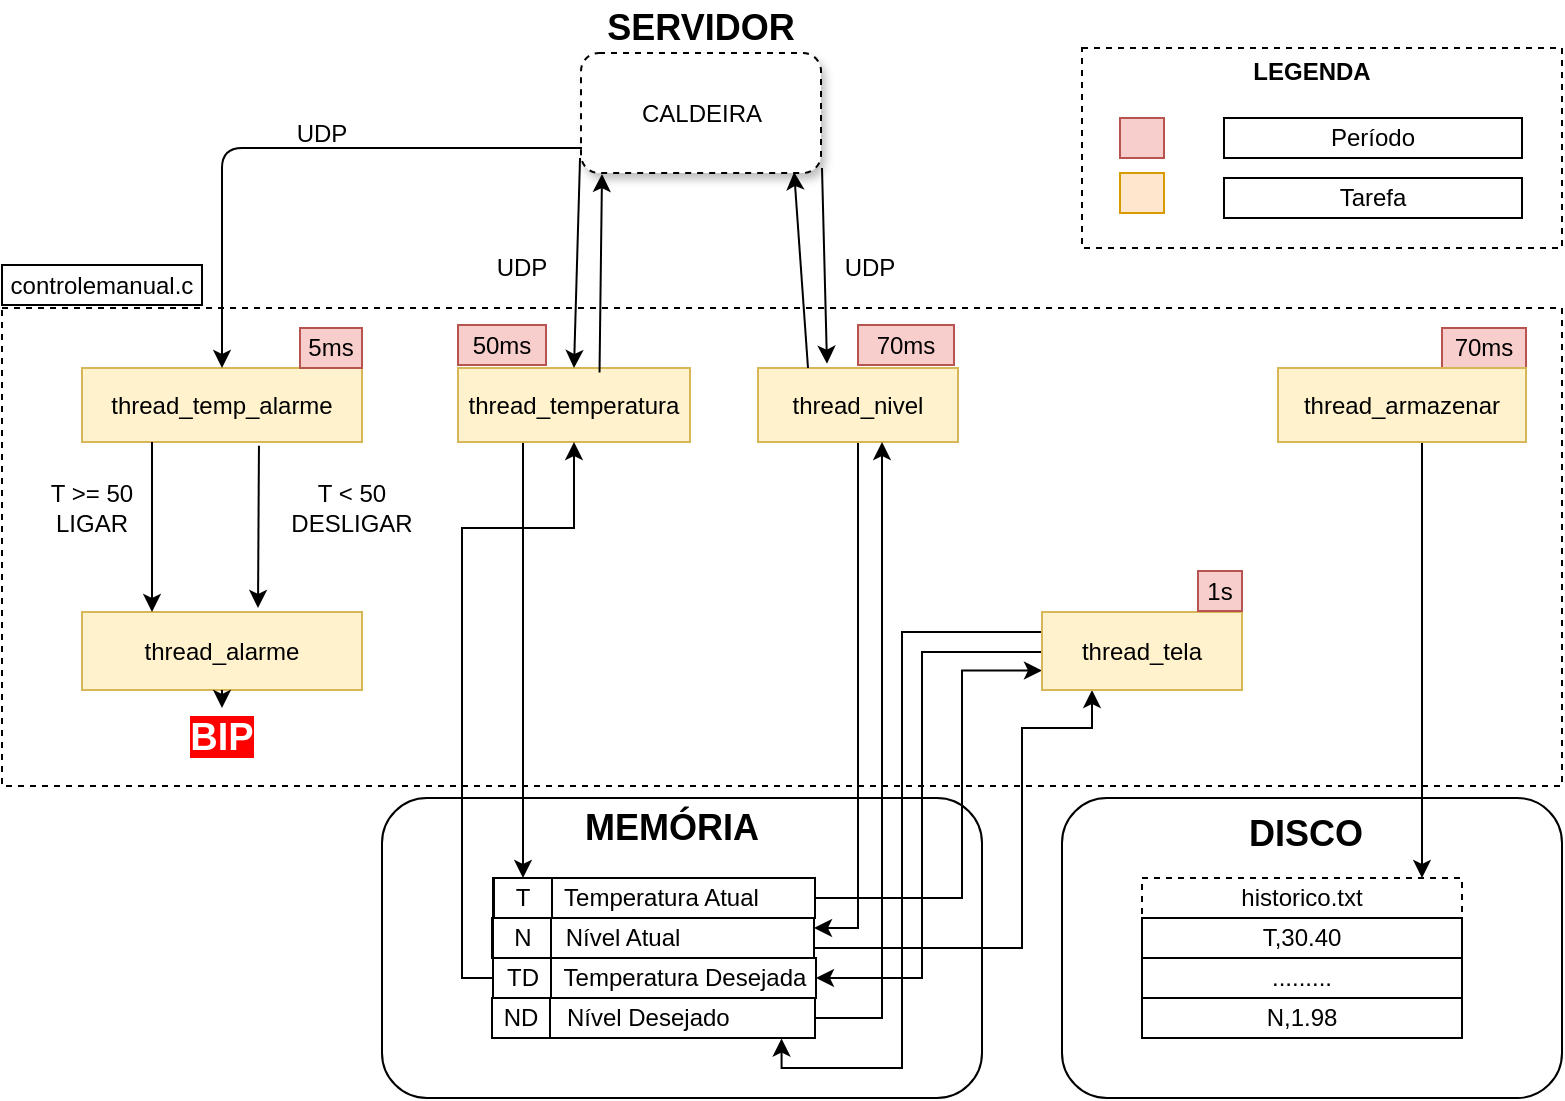 <mxfile version="10.8.0" type="device"><diagram id="hSgA_fHzvFgvI7wsboai" name="Page-1"><mxGraphModel dx="579" dy="298" grid="1" gridSize="10" guides="1" tooltips="1" connect="1" arrows="1" fold="1" page="1" pageScale="1" pageWidth="850" pageHeight="1100" math="0" shadow="0"><root><mxCell id="0"/><mxCell id="1" parent="0"/><mxCell id="8ZnTbV3gfDsN5WlPijNa-48" value="" style="rounded=0;whiteSpace=wrap;html=1;dashed=1;" vertex="1" parent="1"><mxGeometry x="580" y="320" width="240" height="100" as="geometry"/></mxCell><mxCell id="aNRg5QA5qR7dUXn9E-uv-32" value="" style="rounded=0;whiteSpace=wrap;html=1;shadow=0;dashed=1;fillColor=none;" parent="1" vertex="1"><mxGeometry x="40" y="450" width="780" height="239" as="geometry"/></mxCell><mxCell id="8ZnTbV3gfDsN5WlPijNa-8" value="" style="rounded=1;whiteSpace=wrap;html=1;fillColor=none;" vertex="1" parent="1"><mxGeometry x="570" y="695" width="250" height="150" as="geometry"/></mxCell><mxCell id="-gPA7LrC901K9DtJDgpr-1" value="CALDEIRA" style="rounded=1;whiteSpace=wrap;html=1;shadow=1;dashed=1;" parent="1" vertex="1"><mxGeometry x="329.5" y="322.5" width="120" height="60" as="geometry"/></mxCell><mxCell id="-gPA7LrC901K9DtJDgpr-3" value="thread_temp_alarme&lt;br&gt;" style="rounded=0;whiteSpace=wrap;html=1;fillColor=#fff2cc;strokeColor=#d6b656;" parent="1" vertex="1"><mxGeometry x="80" y="480" width="140" height="37" as="geometry"/></mxCell><mxCell id="8ZnTbV3gfDsN5WlPijNa-44" style="edgeStyle=orthogonalEdgeStyle;rounded=0;orthogonalLoop=1;jettySize=auto;html=1;exitX=0.5;exitY=1;exitDx=0;exitDy=0;entryX=1;entryY=0.25;entryDx=0;entryDy=0;" edge="1" parent="1" source="-gPA7LrC901K9DtJDgpr-6" target="-gPA7LrC901K9DtJDgpr-21"><mxGeometry relative="1" as="geometry"/></mxCell><mxCell id="-gPA7LrC901K9DtJDgpr-6" value="thread_nivel&lt;br&gt;" style="rounded=0;whiteSpace=wrap;html=1;fillColor=#fff2cc;strokeColor=#d6b656;" parent="1" vertex="1"><mxGeometry x="418" y="480" width="100" height="37" as="geometry"/></mxCell><mxCell id="-gPA7LrC901K9DtJDgpr-8" value="thread_alarme&lt;br&gt;" style="rounded=0;whiteSpace=wrap;html=1;fillColor=#fff2cc;strokeColor=#d6b656;" parent="1" vertex="1"><mxGeometry x="80" y="602" width="140" height="39" as="geometry"/></mxCell><mxCell id="-gPA7LrC901K9DtJDgpr-11" value="" style="endArrow=classic;html=1;entryX=0.5;entryY=0;entryDx=0;entryDy=0;" parent="1" target="-gPA7LrC901K9DtJDgpr-3" edge="1"><mxGeometry width="50" height="50" relative="1" as="geometry"><mxPoint x="330" y="370" as="sourcePoint"/><mxPoint x="229.5" y="362.5" as="targetPoint"/><Array as="points"><mxPoint x="230" y="370"/><mxPoint x="150" y="370"/></Array></mxGeometry></mxCell><mxCell id="-gPA7LrC901K9DtJDgpr-13" value="" style="endArrow=classic;html=1;entryX=0.345;entryY=-0.058;entryDx=0;entryDy=0;entryPerimeter=0;" parent="1" target="-gPA7LrC901K9DtJDgpr-6" edge="1"><mxGeometry width="50" height="50" relative="1" as="geometry"><mxPoint x="450" y="380" as="sourcePoint"/><mxPoint x="519.5" y="372.5" as="targetPoint"/></mxGeometry></mxCell><mxCell id="-gPA7LrC901K9DtJDgpr-16" value="" style="rounded=1;whiteSpace=wrap;html=1;fillColor=none;" parent="1" vertex="1"><mxGeometry x="230" y="695" width="300" height="150" as="geometry"/></mxCell><mxCell id="8ZnTbV3gfDsN5WlPijNa-42" style="edgeStyle=orthogonalEdgeStyle;rounded=0;orthogonalLoop=1;jettySize=auto;html=1;exitX=1;exitY=0.5;exitDx=0;exitDy=0;entryX=0;entryY=0.75;entryDx=0;entryDy=0;" edge="1" parent="1" source="-gPA7LrC901K9DtJDgpr-18" target="aNRg5QA5qR7dUXn9E-uv-10"><mxGeometry relative="1" as="geometry"><Array as="points"><mxPoint x="520" y="745"/><mxPoint x="520" y="631"/></Array></mxGeometry></mxCell><mxCell id="-gPA7LrC901K9DtJDgpr-18" value="&lt;div style=&quot;text-align: left&quot;&gt;&lt;span&gt;&amp;nbsp; Temperatura Atual&lt;/span&gt;&lt;/div&gt;" style="rounded=0;whiteSpace=wrap;html=1;" parent="1" vertex="1"><mxGeometry x="285.5" y="735" width="161" height="20" as="geometry"/></mxCell><mxCell id="8ZnTbV3gfDsN5WlPijNa-40" style="edgeStyle=orthogonalEdgeStyle;rounded=0;orthogonalLoop=1;jettySize=auto;html=1;exitX=1;exitY=0.5;exitDx=0;exitDy=0;entryX=0.25;entryY=1;entryDx=0;entryDy=0;" edge="1" parent="1" source="-gPA7LrC901K9DtJDgpr-21" target="aNRg5QA5qR7dUXn9E-uv-10"><mxGeometry relative="1" as="geometry"><Array as="points"><mxPoint x="446" y="770"/><mxPoint x="550" y="770"/><mxPoint x="550" y="660"/><mxPoint x="585" y="660"/></Array></mxGeometry></mxCell><mxCell id="-gPA7LrC901K9DtJDgpr-21" value="&lt;div style=&quot;text-align: right&quot;&gt;&lt;span&gt;Nível Atual&amp;nbsp; &amp;nbsp; &amp;nbsp; &amp;nbsp; &amp;nbsp;&lt;/span&gt;&lt;/div&gt;" style="rounded=0;whiteSpace=wrap;html=1;" parent="1" vertex="1"><mxGeometry x="285" y="755" width="161" height="20" as="geometry"/></mxCell><mxCell id="-gPA7LrC901K9DtJDgpr-27" value="&lt;b&gt;&lt;font style=&quot;font-size: 18px&quot;&gt;MEMÓRIA&lt;/font&gt;&lt;/b&gt;" style="text;html=1;strokeColor=none;fillColor=#FFFFFF;align=center;verticalAlign=middle;whiteSpace=wrap;rounded=0;" parent="1" vertex="1"><mxGeometry x="354.5" y="702.5" width="40" height="15" as="geometry"/></mxCell><mxCell id="8ZnTbV3gfDsN5WlPijNa-21" value="" style="edgeStyle=orthogonalEdgeStyle;rounded=0;orthogonalLoop=1;jettySize=auto;html=1;entryX=0.875;entryY=0;entryDx=0;entryDy=0;entryPerimeter=0;" edge="1" parent="1" source="aNRg5QA5qR7dUXn9E-uv-13" target="-gPA7LrC901K9DtJDgpr-41"><mxGeometry relative="1" as="geometry"><Array as="points"><mxPoint x="750" y="570"/><mxPoint x="750" y="570"/></Array></mxGeometry></mxCell><mxCell id="-gPA7LrC901K9DtJDgpr-41" value="historico.txt&lt;br&gt;" style="rounded=0;whiteSpace=wrap;html=1;fillColor=#FFFFFF;dashed=1;" parent="1" vertex="1"><mxGeometry x="610" y="735" width="160" height="20" as="geometry"/></mxCell><mxCell id="-gPA7LrC901K9DtJDgpr-42" value="T,30.40&lt;br&gt;" style="rounded=0;whiteSpace=wrap;html=1;fillColor=#FFFFFF;" parent="1" vertex="1"><mxGeometry x="610" y="755" width="160" height="20" as="geometry"/></mxCell><mxCell id="-gPA7LrC901K9DtJDgpr-50" value="UDP" style="text;html=1;strokeColor=none;fillColor=none;align=center;verticalAlign=middle;whiteSpace=wrap;rounded=0;" parent="1" vertex="1"><mxGeometry x="180" y="352.5" width="40" height="20" as="geometry"/></mxCell><mxCell id="-gPA7LrC901K9DtJDgpr-51" value="UDP" style="text;html=1;strokeColor=none;fillColor=none;align=center;verticalAlign=middle;whiteSpace=wrap;rounded=0;" parent="1" vertex="1"><mxGeometry x="280" y="420" width="40" height="20" as="geometry"/></mxCell><mxCell id="-gPA7LrC901K9DtJDgpr-57" value="UDP" style="text;html=1;strokeColor=none;fillColor=none;align=center;verticalAlign=middle;whiteSpace=wrap;rounded=0;" parent="1" vertex="1"><mxGeometry x="454" y="420" width="40" height="20" as="geometry"/></mxCell><mxCell id="-gPA7LrC901K9DtJDgpr-60" value="&lt;font color=&quot;#ffffff&quot; size=&quot;1&quot;&gt;&lt;b style=&quot;background-color: rgb(255 , 0 , 0) ; font-size: 19px&quot;&gt;BIP&lt;/b&gt;&lt;/font&gt;" style="text;html=1;strokeColor=none;fillColor=none;align=center;verticalAlign=middle;whiteSpace=wrap;rounded=0;" parent="1" vertex="1"><mxGeometry x="110" y="650" width="80" height="30" as="geometry"/></mxCell><mxCell id="-gPA7LrC901K9DtJDgpr-62" value="50ms" style="rounded=0;whiteSpace=wrap;html=1;fillColor=#f8cecc;strokeColor=#b85450;" parent="1" vertex="1"><mxGeometry x="268" y="458.5" width="44" height="20" as="geometry"/></mxCell><mxCell id="-gPA7LrC901K9DtJDgpr-63" value="70ms" style="rounded=0;whiteSpace=wrap;html=1;fillColor=#f8cecc;strokeColor=#b85450;" parent="1" vertex="1"><mxGeometry x="468" y="458.5" width="48" height="20" as="geometry"/></mxCell><mxCell id="-gPA7LrC901K9DtJDgpr-64" value="5ms" style="rounded=0;whiteSpace=wrap;html=1;fillColor=#f8cecc;strokeColor=#b85450;" parent="1" vertex="1"><mxGeometry x="189" y="460" width="31" height="20" as="geometry"/></mxCell><mxCell id="-gPA7LrC901K9DtJDgpr-69" value="70ms" style="rounded=0;whiteSpace=wrap;html=1;fillColor=#f8cecc;strokeColor=#b85450;" parent="1" vertex="1"><mxGeometry x="760" y="460" width="42" height="20" as="geometry"/></mxCell><mxCell id="-gPA7LrC901K9DtJDgpr-73" value="T &amp;gt;= 50&lt;br&gt;LIGAR&lt;br&gt;" style="text;html=1;strokeColor=none;fillColor=none;align=center;verticalAlign=middle;whiteSpace=wrap;rounded=0;" parent="1" vertex="1"><mxGeometry x="60" y="537" width="50" height="25" as="geometry"/></mxCell><mxCell id="-gPA7LrC901K9DtJDgpr-74" value="T &amp;lt; 50&lt;br&gt;DESLIGAR&lt;br&gt;" style="text;html=1;strokeColor=none;fillColor=none;align=center;verticalAlign=middle;whiteSpace=wrap;rounded=0;" parent="1" vertex="1"><mxGeometry x="180" y="537" width="70" height="25" as="geometry"/></mxCell><mxCell id="8ZnTbV3gfDsN5WlPijNa-45" style="edgeStyle=orthogonalEdgeStyle;rounded=0;orthogonalLoop=1;jettySize=auto;html=1;exitX=0.25;exitY=1;exitDx=0;exitDy=0;entryX=0.5;entryY=0;entryDx=0;entryDy=0;" edge="1" parent="1" source="aNRg5QA5qR7dUXn9E-uv-6" target="8ZnTbV3gfDsN5WlPijNa-22"><mxGeometry relative="1" as="geometry"><Array as="points"><mxPoint x="300" y="517"/></Array></mxGeometry></mxCell><mxCell id="aNRg5QA5qR7dUXn9E-uv-6" value="thread_temperatura&lt;br&gt;" style="rounded=0;whiteSpace=wrap;html=1;fillColor=#fff2cc;strokeColor=#d6b656;" parent="1" vertex="1"><mxGeometry x="268" y="480" width="116" height="37" as="geometry"/></mxCell><mxCell id="8ZnTbV3gfDsN5WlPijNa-38" style="edgeStyle=orthogonalEdgeStyle;rounded=0;orthogonalLoop=1;jettySize=auto;html=1;exitX=0.25;exitY=1;exitDx=0;exitDy=0;entryX=1;entryY=0.5;entryDx=0;entryDy=0;" edge="1" parent="1" source="aNRg5QA5qR7dUXn9E-uv-10" target="8ZnTbV3gfDsN5WlPijNa-4"><mxGeometry relative="1" as="geometry"><Array as="points"><mxPoint x="500" y="622"/><mxPoint x="500" y="785"/></Array></mxGeometry></mxCell><mxCell id="8ZnTbV3gfDsN5WlPijNa-39" style="edgeStyle=orthogonalEdgeStyle;rounded=0;orthogonalLoop=1;jettySize=auto;html=1;exitX=0;exitY=0.5;exitDx=0;exitDy=0;entryX=0.896;entryY=1.014;entryDx=0;entryDy=0;entryPerimeter=0;" edge="1" parent="1" source="aNRg5QA5qR7dUXn9E-uv-10" target="8ZnTbV3gfDsN5WlPijNa-5"><mxGeometry relative="1" as="geometry"><Array as="points"><mxPoint x="490" y="612"/><mxPoint x="490" y="830"/><mxPoint x="430" y="830"/></Array></mxGeometry></mxCell><mxCell id="aNRg5QA5qR7dUXn9E-uv-10" value="thread_tela&lt;br&gt;" style="rounded=0;whiteSpace=wrap;html=1;fillColor=#fff2cc;strokeColor=#d6b656;" parent="1" vertex="1"><mxGeometry x="560" y="602" width="100" height="39" as="geometry"/></mxCell><mxCell id="aNRg5QA5qR7dUXn9E-uv-13" value="thread_armazenar&lt;br&gt;" style="rounded=0;whiteSpace=wrap;html=1;fillColor=#fff2cc;strokeColor=#d6b656;" parent="1" vertex="1"><mxGeometry x="678" y="480" width="124" height="37" as="geometry"/></mxCell><mxCell id="aNRg5QA5qR7dUXn9E-uv-17" value="&lt;b&gt;&lt;font style=&quot;font-size: 18px&quot;&gt;SERVIDOR&lt;/font&gt;&lt;/b&gt;" style="text;html=1;strokeColor=none;fillColor=none;align=center;verticalAlign=middle;whiteSpace=wrap;rounded=0;shadow=1;dashed=1;" parent="1" vertex="1"><mxGeometry x="334" y="300" width="111" height="20" as="geometry"/></mxCell><mxCell id="aNRg5QA5qR7dUXn9E-uv-21" value="" style="endArrow=classic;html=1;exitX=0.61;exitY=0.06;exitDx=0;exitDy=0;exitPerimeter=0;" parent="1" source="aNRg5QA5qR7dUXn9E-uv-6" edge="1"><mxGeometry width="50" height="50" relative="1" as="geometry"><mxPoint x="-12" y="980" as="sourcePoint"/><mxPoint x="340" y="383" as="targetPoint"/><Array as="points"/></mxGeometry></mxCell><mxCell id="aNRg5QA5qR7dUXn9E-uv-22" value="" style="endArrow=classic;html=1;entryX=0.5;entryY=0;entryDx=0;entryDy=0;exitX=-0.004;exitY=0.875;exitDx=0;exitDy=0;exitPerimeter=0;" parent="1" source="-gPA7LrC901K9DtJDgpr-1" target="aNRg5QA5qR7dUXn9E-uv-6" edge="1"><mxGeometry width="50" height="50" relative="1" as="geometry"><mxPoint x="318" y="368" as="sourcePoint"/><mxPoint x="258" y="400" as="targetPoint"/></mxGeometry></mxCell><mxCell id="aNRg5QA5qR7dUXn9E-uv-23" value="" style="endArrow=classic;html=1;entryX=0.888;entryY=0.992;entryDx=0;entryDy=0;entryPerimeter=0;exitX=0.25;exitY=0;exitDx=0;exitDy=0;" parent="1" source="-gPA7LrC901K9DtJDgpr-6" target="-gPA7LrC901K9DtJDgpr-1" edge="1"><mxGeometry width="50" height="50" relative="1" as="geometry"><mxPoint x="436" y="470" as="sourcePoint"/><mxPoint x="550" y="360" as="targetPoint"/></mxGeometry></mxCell><mxCell id="aNRg5QA5qR7dUXn9E-uv-27" value="" style="endArrow=classic;html=1;exitX=0.25;exitY=1;exitDx=0;exitDy=0;entryX=0.25;entryY=0;entryDx=0;entryDy=0;" parent="1" source="-gPA7LrC901K9DtJDgpr-3" target="-gPA7LrC901K9DtJDgpr-8" edge="1"><mxGeometry width="50" height="50" relative="1" as="geometry"><mxPoint x="280" y="610" as="sourcePoint"/><mxPoint x="330" y="560" as="targetPoint"/></mxGeometry></mxCell><mxCell id="aNRg5QA5qR7dUXn9E-uv-29" value="" style="endArrow=classic;html=1;entryX=0.632;entryY=1.05;entryDx=0;entryDy=0;entryPerimeter=0;exitX=0.632;exitY=1.05;exitDx=0;exitDy=0;exitPerimeter=0;" parent="1" source="-gPA7LrC901K9DtJDgpr-3" edge="1"><mxGeometry width="50" height="50" relative="1" as="geometry"><mxPoint x="320" y="580" as="sourcePoint"/><mxPoint x="168" y="600" as="targetPoint"/></mxGeometry></mxCell><mxCell id="aNRg5QA5qR7dUXn9E-uv-30" value="" style="endArrow=classic;html=1;exitX=0.5;exitY=1;exitDx=0;exitDy=0;entryX=0.5;entryY=0;entryDx=0;entryDy=0;" parent="1" source="-gPA7LrC901K9DtJDgpr-8" target="-gPA7LrC901K9DtJDgpr-60" edge="1"><mxGeometry width="50" height="50" relative="1" as="geometry"><mxPoint x="290" y="650" as="sourcePoint"/><mxPoint x="340" y="600" as="targetPoint"/></mxGeometry></mxCell><mxCell id="aNRg5QA5qR7dUXn9E-uv-33" value="controlemanual.c" style="text;html=1;strokeColor=#000000;fillColor=none;align=center;verticalAlign=middle;whiteSpace=wrap;rounded=0;shadow=0;" parent="1" vertex="1"><mxGeometry x="40" y="428.5" width="100" height="20" as="geometry"/></mxCell><mxCell id="8ZnTbV3gfDsN5WlPijNa-4" value="&amp;nbsp; &amp;nbsp; &amp;nbsp; &amp;nbsp; &amp;nbsp;Temperatura Desejada" style="rounded=0;whiteSpace=wrap;html=1;" vertex="1" parent="1"><mxGeometry x="286" y="775" width="161" height="20" as="geometry"/></mxCell><mxCell id="8ZnTbV3gfDsN5WlPijNa-29" style="edgeStyle=orthogonalEdgeStyle;rounded=0;orthogonalLoop=1;jettySize=auto;html=1;exitX=1;exitY=0.5;exitDx=0;exitDy=0;" edge="1" parent="1" source="8ZnTbV3gfDsN5WlPijNa-5" target="-gPA7LrC901K9DtJDgpr-6"><mxGeometry relative="1" as="geometry"><Array as="points"><mxPoint x="480" y="805"/></Array></mxGeometry></mxCell><mxCell id="8ZnTbV3gfDsN5WlPijNa-5" value="Nível Desejado&amp;nbsp;&amp;nbsp;" style="rounded=0;whiteSpace=wrap;html=1;" vertex="1" parent="1"><mxGeometry x="285.5" y="795" width="161" height="20" as="geometry"/></mxCell><mxCell id="8ZnTbV3gfDsN5WlPijNa-9" value="&lt;b&gt;&lt;font style=&quot;font-size: 18px&quot;&gt;DISCO&lt;/font&gt;&lt;/b&gt;" style="text;html=1;strokeColor=none;fillColor=#FFFFFF;align=center;verticalAlign=middle;whiteSpace=wrap;rounded=0;" vertex="1" parent="1"><mxGeometry x="672" y="705" width="40" height="15" as="geometry"/></mxCell><mxCell id="8ZnTbV3gfDsN5WlPijNa-12" value=".........&lt;br&gt;" style="rounded=0;whiteSpace=wrap;html=1;fillColor=#FFFFFF;" vertex="1" parent="1"><mxGeometry x="610" y="775" width="160" height="20" as="geometry"/></mxCell><mxCell id="8ZnTbV3gfDsN5WlPijNa-13" value="N,1.98&lt;br&gt;" style="rounded=0;whiteSpace=wrap;html=1;fillColor=#FFFFFF;" vertex="1" parent="1"><mxGeometry x="610" y="795" width="160" height="20" as="geometry"/></mxCell><mxCell id="8ZnTbV3gfDsN5WlPijNa-17" value="1s" style="rounded=0;whiteSpace=wrap;html=1;fillColor=#f8cecc;strokeColor=#b85450;" vertex="1" parent="1"><mxGeometry x="638" y="581.5" width="22" height="20" as="geometry"/></mxCell><mxCell id="8ZnTbV3gfDsN5WlPijNa-22" value="&lt;div style=&quot;text-align: left&quot;&gt;&lt;span&gt;T&lt;/span&gt;&lt;/div&gt;" style="rounded=0;whiteSpace=wrap;html=1;" vertex="1" parent="1"><mxGeometry x="286" y="735" width="29" height="20" as="geometry"/></mxCell><mxCell id="8ZnTbV3gfDsN5WlPijNa-23" value="&lt;div style=&quot;text-align: left&quot;&gt;&lt;span&gt;N&lt;/span&gt;&lt;/div&gt;" style="rounded=0;whiteSpace=wrap;html=1;" vertex="1" parent="1"><mxGeometry x="285.5" y="755" width="29" height="20" as="geometry"/></mxCell><mxCell id="8ZnTbV3gfDsN5WlPijNa-28" style="edgeStyle=orthogonalEdgeStyle;rounded=0;orthogonalLoop=1;jettySize=auto;html=1;exitX=0;exitY=0.5;exitDx=0;exitDy=0;" edge="1" parent="1" source="8ZnTbV3gfDsN5WlPijNa-24" target="aNRg5QA5qR7dUXn9E-uv-6"><mxGeometry relative="1" as="geometry"><Array as="points"><mxPoint x="270" y="785"/><mxPoint x="270" y="560"/><mxPoint x="326" y="560"/></Array></mxGeometry></mxCell><mxCell id="8ZnTbV3gfDsN5WlPijNa-24" value="&lt;div style=&quot;text-align: left&quot;&gt;&lt;span&gt;TD&lt;/span&gt;&lt;/div&gt;" style="rounded=0;whiteSpace=wrap;html=1;" vertex="1" parent="1"><mxGeometry x="285.5" y="775" width="29" height="20" as="geometry"/></mxCell><mxCell id="8ZnTbV3gfDsN5WlPijNa-25" value="&lt;div style=&quot;text-align: left&quot;&gt;ND&lt;/div&gt;" style="rounded=0;whiteSpace=wrap;html=1;" vertex="1" parent="1"><mxGeometry x="285" y="795" width="29" height="20" as="geometry"/></mxCell><mxCell id="8ZnTbV3gfDsN5WlPijNa-47" value="" style="rounded=0;whiteSpace=wrap;html=1;fillColor=#f8cecc;strokeColor=#b85450;" vertex="1" parent="1"><mxGeometry x="599" y="355" width="22" height="20" as="geometry"/></mxCell><mxCell id="8ZnTbV3gfDsN5WlPijNa-49" value="&lt;div style=&quot;text-align: left&quot;&gt;&lt;span&gt;Período&lt;/span&gt;&lt;/div&gt;" style="rounded=0;whiteSpace=wrap;html=1;" vertex="1" parent="1"><mxGeometry x="651" y="355" width="149" height="20" as="geometry"/></mxCell><mxCell id="8ZnTbV3gfDsN5WlPijNa-50" value="" style="rounded=0;whiteSpace=wrap;html=1;fillColor=#ffe6cc;strokeColor=#d79b00;" vertex="1" parent="1"><mxGeometry x="599" y="382.5" width="22" height="20" as="geometry"/></mxCell><mxCell id="8ZnTbV3gfDsN5WlPijNa-51" value="&lt;div style=&quot;text-align: left&quot;&gt;&lt;span&gt;Tarefa&lt;/span&gt;&lt;/div&gt;" style="rounded=0;whiteSpace=wrap;html=1;" vertex="1" parent="1"><mxGeometry x="651" y="385" width="149" height="20" as="geometry"/></mxCell><mxCell id="8ZnTbV3gfDsN5WlPijNa-52" value="&lt;b&gt;LEGENDA&lt;/b&gt;" style="text;html=1;strokeColor=none;fillColor=none;align=center;verticalAlign=middle;whiteSpace=wrap;rounded=0;dashed=1;" vertex="1" parent="1"><mxGeometry x="655" y="322.294" width="80" height="20" as="geometry"/></mxCell></root></mxGraphModel></diagram></mxfile>